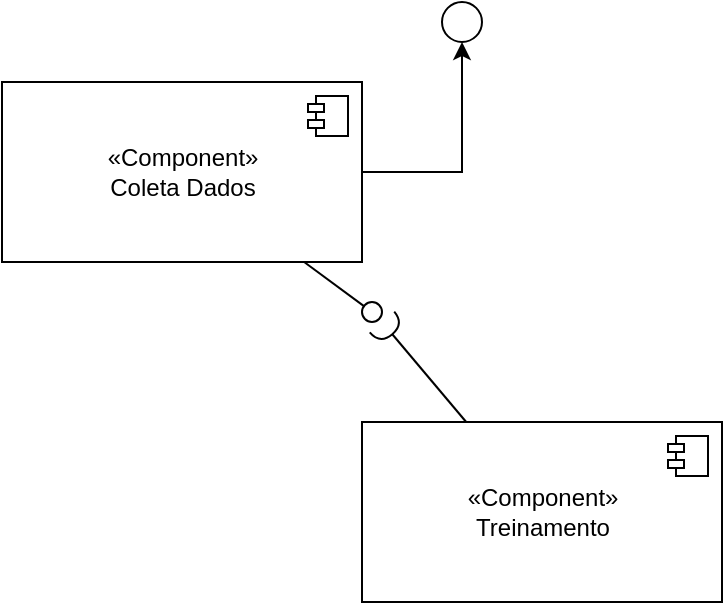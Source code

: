 <mxfile version="20.2.3" type="device"><diagram id="qo867s0CmdAuvYwH7MkT" name="Page-1"><mxGraphModel dx="521" dy="517" grid="1" gridSize="10" guides="1" tooltips="1" connect="1" arrows="1" fold="1" page="1" pageScale="1" pageWidth="850" pageHeight="1100" math="0" shadow="0"><root><mxCell id="0"/><mxCell id="1" parent="0"/><mxCell id="Oas6V98mCv-2TklHApIn-5" style="edgeStyle=orthogonalEdgeStyle;rounded=0;orthogonalLoop=1;jettySize=auto;html=1;" edge="1" parent="1" source="Oas6V98mCv-2TklHApIn-1" target="Oas6V98mCv-2TklHApIn-4"><mxGeometry relative="1" as="geometry"/></mxCell><mxCell id="Oas6V98mCv-2TklHApIn-1" value="&lt;div&gt;«Component»&lt;/div&gt;Coleta Dados" style="html=1;dropTarget=0;" vertex="1" parent="1"><mxGeometry x="310" y="370" width="180" height="90" as="geometry"/></mxCell><mxCell id="Oas6V98mCv-2TklHApIn-2" value="" style="shape=module;jettyWidth=8;jettyHeight=4;" vertex="1" parent="Oas6V98mCv-2TklHApIn-1"><mxGeometry x="1" width="20" height="20" relative="1" as="geometry"><mxPoint x="-27" y="7" as="offset"/></mxGeometry></mxCell><mxCell id="Oas6V98mCv-2TklHApIn-4" value="" style="ellipse;whiteSpace=wrap;html=1;aspect=fixed;" vertex="1" parent="1"><mxGeometry x="530" y="330" width="20" height="20" as="geometry"/></mxCell><mxCell id="Oas6V98mCv-2TklHApIn-8" value="&lt;div&gt;«Component»&lt;/div&gt;Treinamento" style="html=1;dropTarget=0;" vertex="1" parent="1"><mxGeometry x="490" y="540" width="180" height="90" as="geometry"/></mxCell><mxCell id="Oas6V98mCv-2TklHApIn-9" value="" style="shape=module;jettyWidth=8;jettyHeight=4;" vertex="1" parent="Oas6V98mCv-2TklHApIn-8"><mxGeometry x="1" width="20" height="20" relative="1" as="geometry"><mxPoint x="-27" y="7" as="offset"/></mxGeometry></mxCell><mxCell id="Oas6V98mCv-2TklHApIn-10" value="" style="rounded=0;orthogonalLoop=1;jettySize=auto;html=1;endArrow=none;endFill=0;sketch=0;sourcePerimeterSpacing=0;targetPerimeterSpacing=0;" edge="1" target="Oas6V98mCv-2TklHApIn-12" parent="1" source="Oas6V98mCv-2TklHApIn-1"><mxGeometry relative="1" as="geometry"><mxPoint x="500" y="455" as="sourcePoint"/></mxGeometry></mxCell><mxCell id="Oas6V98mCv-2TklHApIn-11" value="" style="rounded=0;orthogonalLoop=1;jettySize=auto;html=1;endArrow=halfCircle;endFill=0;endSize=6;strokeWidth=1;sketch=0;" edge="1" parent="1" source="Oas6V98mCv-2TklHApIn-8"><mxGeometry relative="1" as="geometry"><mxPoint x="540" y="455" as="sourcePoint"/><mxPoint x="500" y="490" as="targetPoint"/></mxGeometry></mxCell><mxCell id="Oas6V98mCv-2TklHApIn-12" value="" style="ellipse;whiteSpace=wrap;html=1;align=center;aspect=fixed;resizable=0;points=[];outlineConnect=0;sketch=0;" vertex="1" parent="1"><mxGeometry x="490" y="480" width="10" height="10" as="geometry"/></mxCell></root></mxGraphModel></diagram></mxfile>